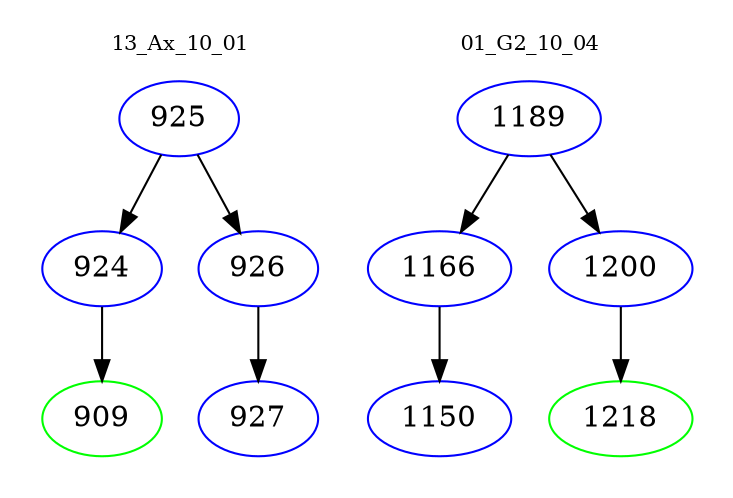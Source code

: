 digraph{
subgraph cluster_0 {
color = white
label = "13_Ax_10_01";
fontsize=10;
T0_925 [label="925", color="blue"]
T0_925 -> T0_924 [color="black"]
T0_924 [label="924", color="blue"]
T0_924 -> T0_909 [color="black"]
T0_909 [label="909", color="green"]
T0_925 -> T0_926 [color="black"]
T0_926 [label="926", color="blue"]
T0_926 -> T0_927 [color="black"]
T0_927 [label="927", color="blue"]
}
subgraph cluster_1 {
color = white
label = "01_G2_10_04";
fontsize=10;
T1_1189 [label="1189", color="blue"]
T1_1189 -> T1_1166 [color="black"]
T1_1166 [label="1166", color="blue"]
T1_1166 -> T1_1150 [color="black"]
T1_1150 [label="1150", color="blue"]
T1_1189 -> T1_1200 [color="black"]
T1_1200 [label="1200", color="blue"]
T1_1200 -> T1_1218 [color="black"]
T1_1218 [label="1218", color="green"]
}
}
